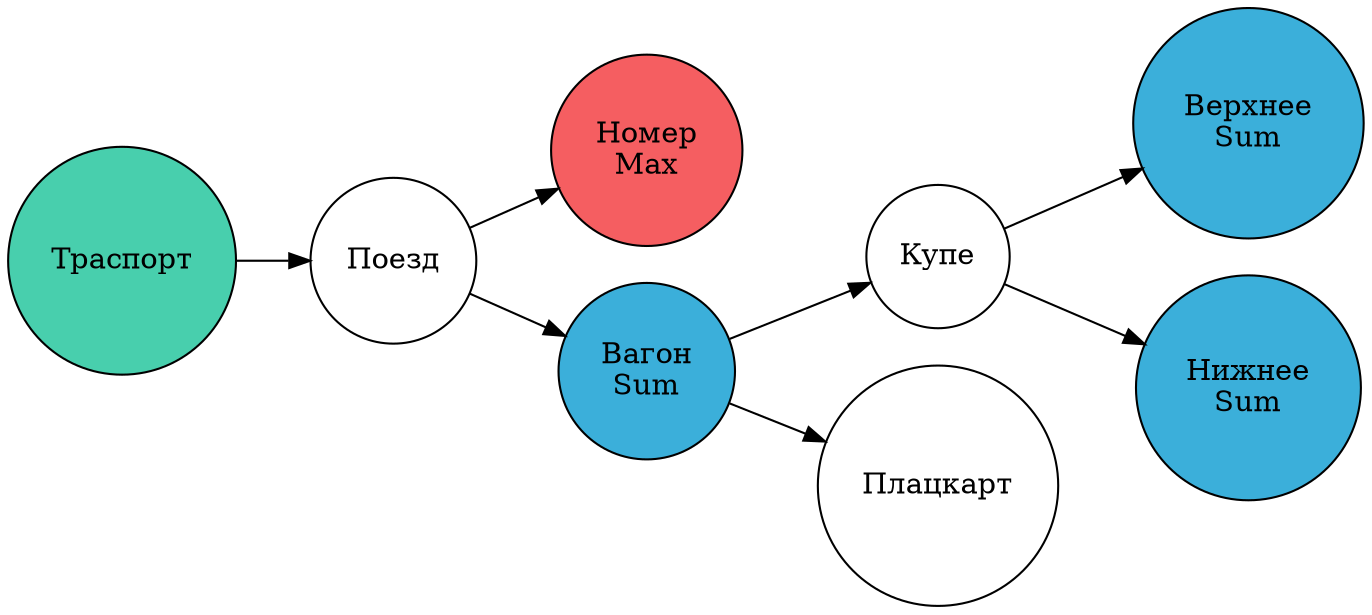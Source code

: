 # train 		= 3bafda
# local train 	= 48cfad
# bus 			= ea89bf
# taxi			= f6bb42
# plane			= fc6e51
# light			= aab2bc
# dark			= 434a54
digraph example {
	rankdir = LR;
	node [style=filled, shape=circle, fillcolor="#ffffff", fontcolor="#000000"];
	TransportType [label="Траспорт", fillcolor="#48cfad"];
	Train [label="Поезд"];
	TrainNumber [label="Номер\nMax", fillcolor="#f55e61"];
	CarriageType [label="Вагон\nSum", fillcolor="#3bafda"]
	CarriageTypeCoupe [label="Купе"];
	CarriageTypeOpenPlan [label="Плацкарт"];
	Upper [label="Верхнее\nSum", fillcolor="#3bafda"];
	Lower [label="Нижнее\nSum", fillcolor="#3bafda"];
	TransportType -> Train;
	Train -> TrainNumber;
	Train -> CarriageType;
	CarriageType -> CarriageTypeCoupe;
	CarriageType -> CarriageTypeOpenPlan;
	CarriageTypeCoupe -> Upper;
	CarriageTypeCoupe -> Lower;
}